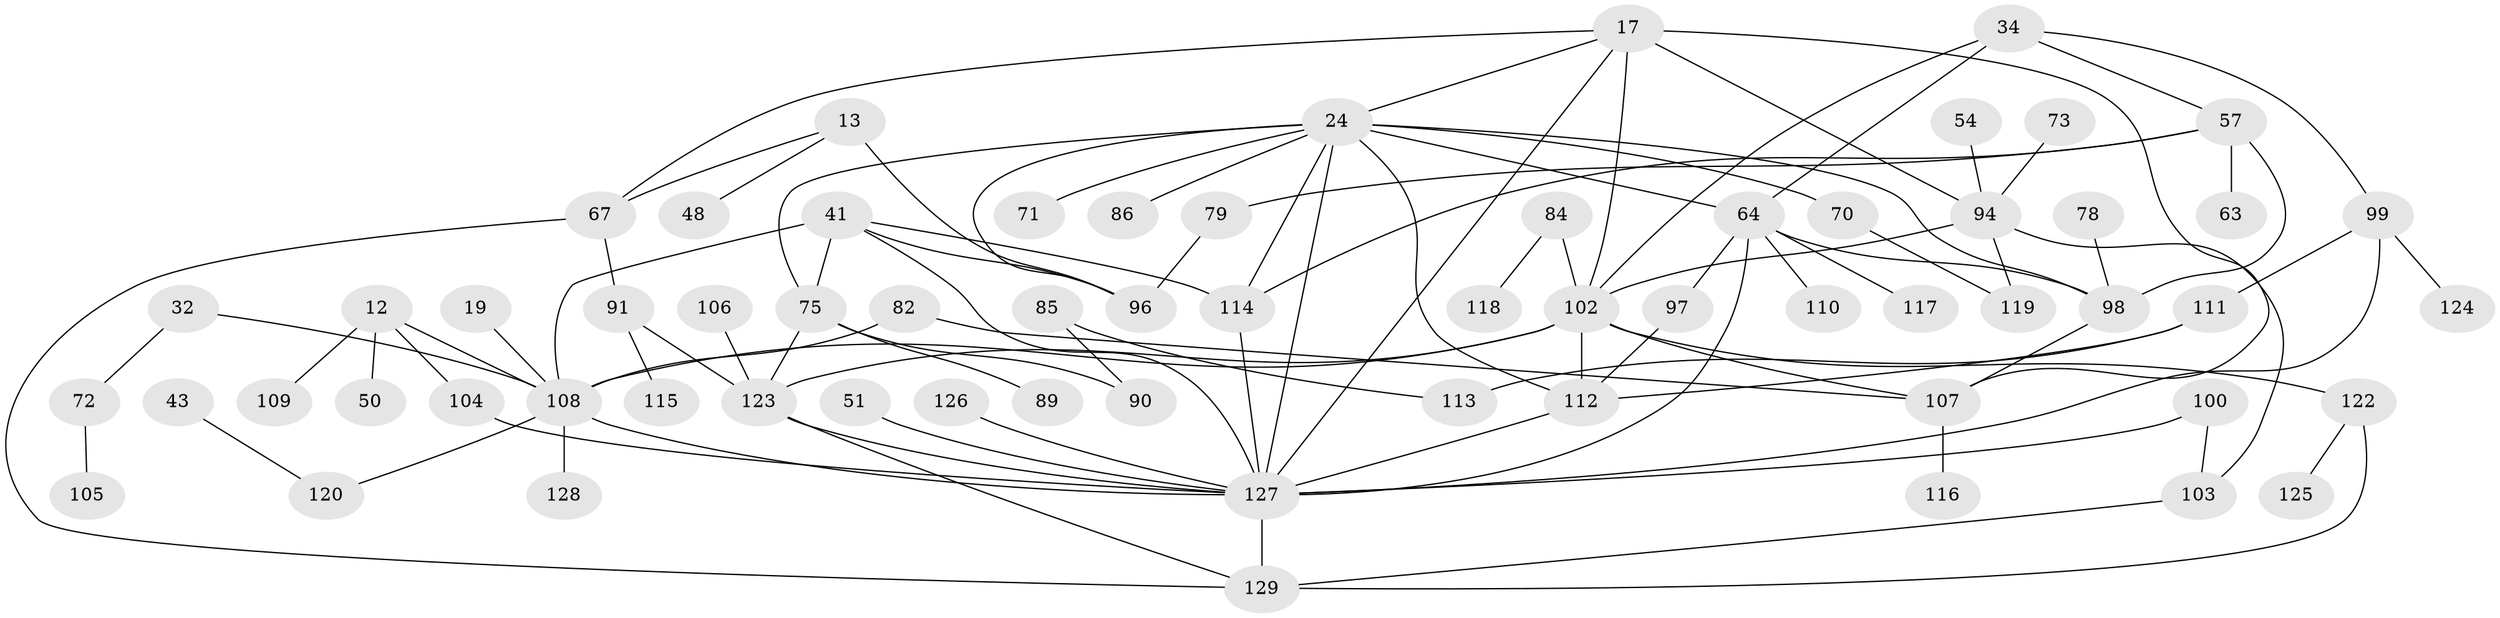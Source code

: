 // original degree distribution, {6: 0.031007751937984496, 7: 0.015503875968992248, 3: 0.29457364341085274, 4: 0.13953488372093023, 5: 0.06976744186046512, 10: 0.007751937984496124, 8: 0.007751937984496124, 1: 0.2248062015503876, 2: 0.20930232558139536}
// Generated by graph-tools (version 1.1) at 2025/41/03/09/25 04:41:03]
// undirected, 64 vertices, 97 edges
graph export_dot {
graph [start="1"]
  node [color=gray90,style=filled];
  12;
  13;
  17 [super="+2"];
  19;
  24 [super="+11+1"];
  32;
  34;
  41;
  43;
  48;
  50;
  51;
  54;
  57 [super="+46"];
  63;
  64 [super="+39+30+44"];
  67 [super="+14"];
  70;
  71;
  72;
  73;
  75 [super="+62+66"];
  78;
  79;
  82 [super="+59"];
  84;
  85;
  86;
  89;
  90 [super="+76"];
  91 [super="+87"];
  94 [super="+61"];
  96 [super="+33+28"];
  97 [super="+95"];
  98 [super="+29+55+80"];
  99;
  100;
  102 [super="+7+53"];
  103 [super="+92"];
  104;
  105;
  106;
  107 [super="+40"];
  108 [super="+35"];
  109;
  110;
  111;
  112 [super="+49+60"];
  113;
  114 [super="+45+47"];
  115;
  116;
  117;
  118;
  119;
  120 [super="+42"];
  122;
  123 [super="+83+23+38+68+69"];
  124;
  125;
  126;
  127 [super="+74+121"];
  128;
  129 [super="+65+101"];
  12 -- 50;
  12 -- 109;
  12 -- 104;
  12 -- 108;
  13 -- 48;
  13 -- 96 [weight=2];
  13 -- 67;
  17 -- 94 [weight=3];
  17 -- 24 [weight=2];
  17 -- 67;
  17 -- 127;
  17 -- 107;
  17 -- 102;
  19 -- 108;
  24 -- 70;
  24 -- 86;
  24 -- 112;
  24 -- 71;
  24 -- 96 [weight=3];
  24 -- 98;
  24 -- 64 [weight=2];
  24 -- 114;
  24 -- 75 [weight=2];
  24 -- 127;
  32 -- 72;
  32 -- 108;
  34 -- 99;
  34 -- 64;
  34 -- 57;
  34 -- 102;
  41 -- 96;
  41 -- 108;
  41 -- 114;
  41 -- 75;
  41 -- 127;
  43 -- 120;
  51 -- 127;
  54 -- 94;
  57 -- 63;
  57 -- 79;
  57 -- 114;
  57 -- 98;
  64 -- 127 [weight=3];
  64 -- 117;
  64 -- 97 [weight=2];
  64 -- 110;
  64 -- 98 [weight=2];
  67 -- 91 [weight=2];
  67 -- 129;
  70 -- 119;
  72 -- 105;
  73 -- 94;
  75 -- 123 [weight=2];
  75 -- 89;
  75 -- 90;
  78 -- 98;
  79 -- 96;
  82 -- 107;
  82 -- 108;
  84 -- 118;
  84 -- 102;
  85 -- 113;
  85 -- 90;
  91 -- 123 [weight=2];
  91 -- 115;
  94 -- 119;
  94 -- 102;
  94 -- 103;
  97 -- 112;
  98 -- 107;
  99 -- 111;
  99 -- 124;
  99 -- 127;
  100 -- 103;
  100 -- 127;
  102 -- 123 [weight=3];
  102 -- 107;
  102 -- 108;
  102 -- 112 [weight=2];
  102 -- 122;
  103 -- 129;
  104 -- 127;
  106 -- 123;
  107 -- 116;
  108 -- 128;
  108 -- 127 [weight=2];
  108 -- 120;
  111 -- 113;
  111 -- 112;
  112 -- 127 [weight=2];
  114 -- 127;
  122 -- 125;
  122 -- 129;
  123 -- 127 [weight=3];
  123 -- 129;
  126 -- 127;
  127 -- 129 [weight=2];
}
